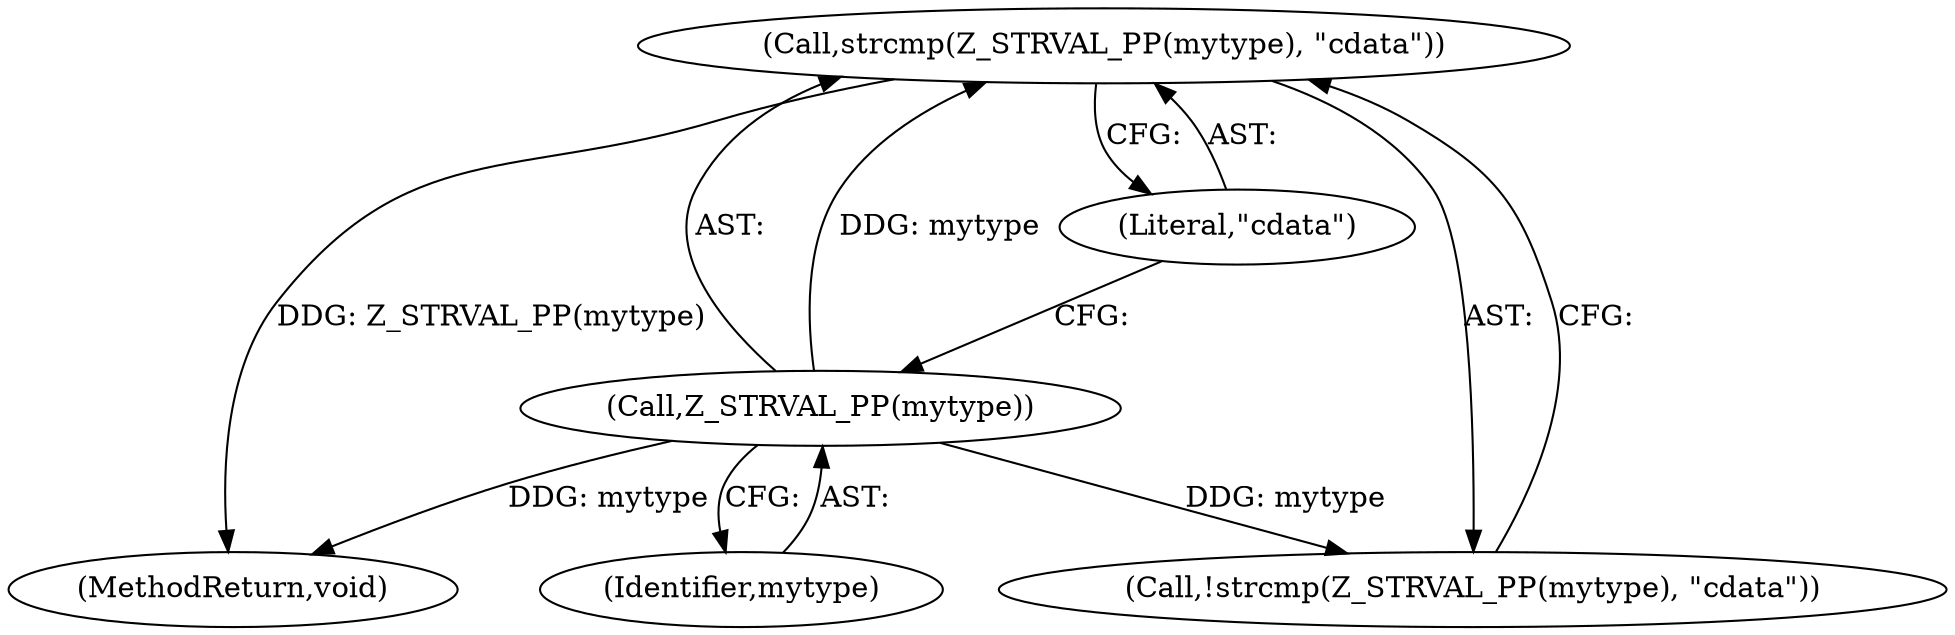 digraph "0_php_dccda88f27a084bcbbb30198ace12b4e7ae961cc_4@API" {
"1000329" [label="(Call,strcmp(Z_STRVAL_PP(mytype), \"cdata\"))"];
"1000330" [label="(Call,Z_STRVAL_PP(mytype))"];
"1000329" [label="(Call,strcmp(Z_STRVAL_PP(mytype), \"cdata\"))"];
"1000471" [label="(MethodReturn,void)"];
"1000332" [label="(Literal,\"cdata\")"];
"1000331" [label="(Identifier,mytype)"];
"1000328" [label="(Call,!strcmp(Z_STRVAL_PP(mytype), \"cdata\"))"];
"1000330" [label="(Call,Z_STRVAL_PP(mytype))"];
"1000329" -> "1000328"  [label="AST: "];
"1000329" -> "1000332"  [label="CFG: "];
"1000330" -> "1000329"  [label="AST: "];
"1000332" -> "1000329"  [label="AST: "];
"1000328" -> "1000329"  [label="CFG: "];
"1000329" -> "1000471"  [label="DDG: Z_STRVAL_PP(mytype)"];
"1000330" -> "1000329"  [label="DDG: mytype"];
"1000330" -> "1000331"  [label="CFG: "];
"1000331" -> "1000330"  [label="AST: "];
"1000332" -> "1000330"  [label="CFG: "];
"1000330" -> "1000471"  [label="DDG: mytype"];
"1000330" -> "1000328"  [label="DDG: mytype"];
}
